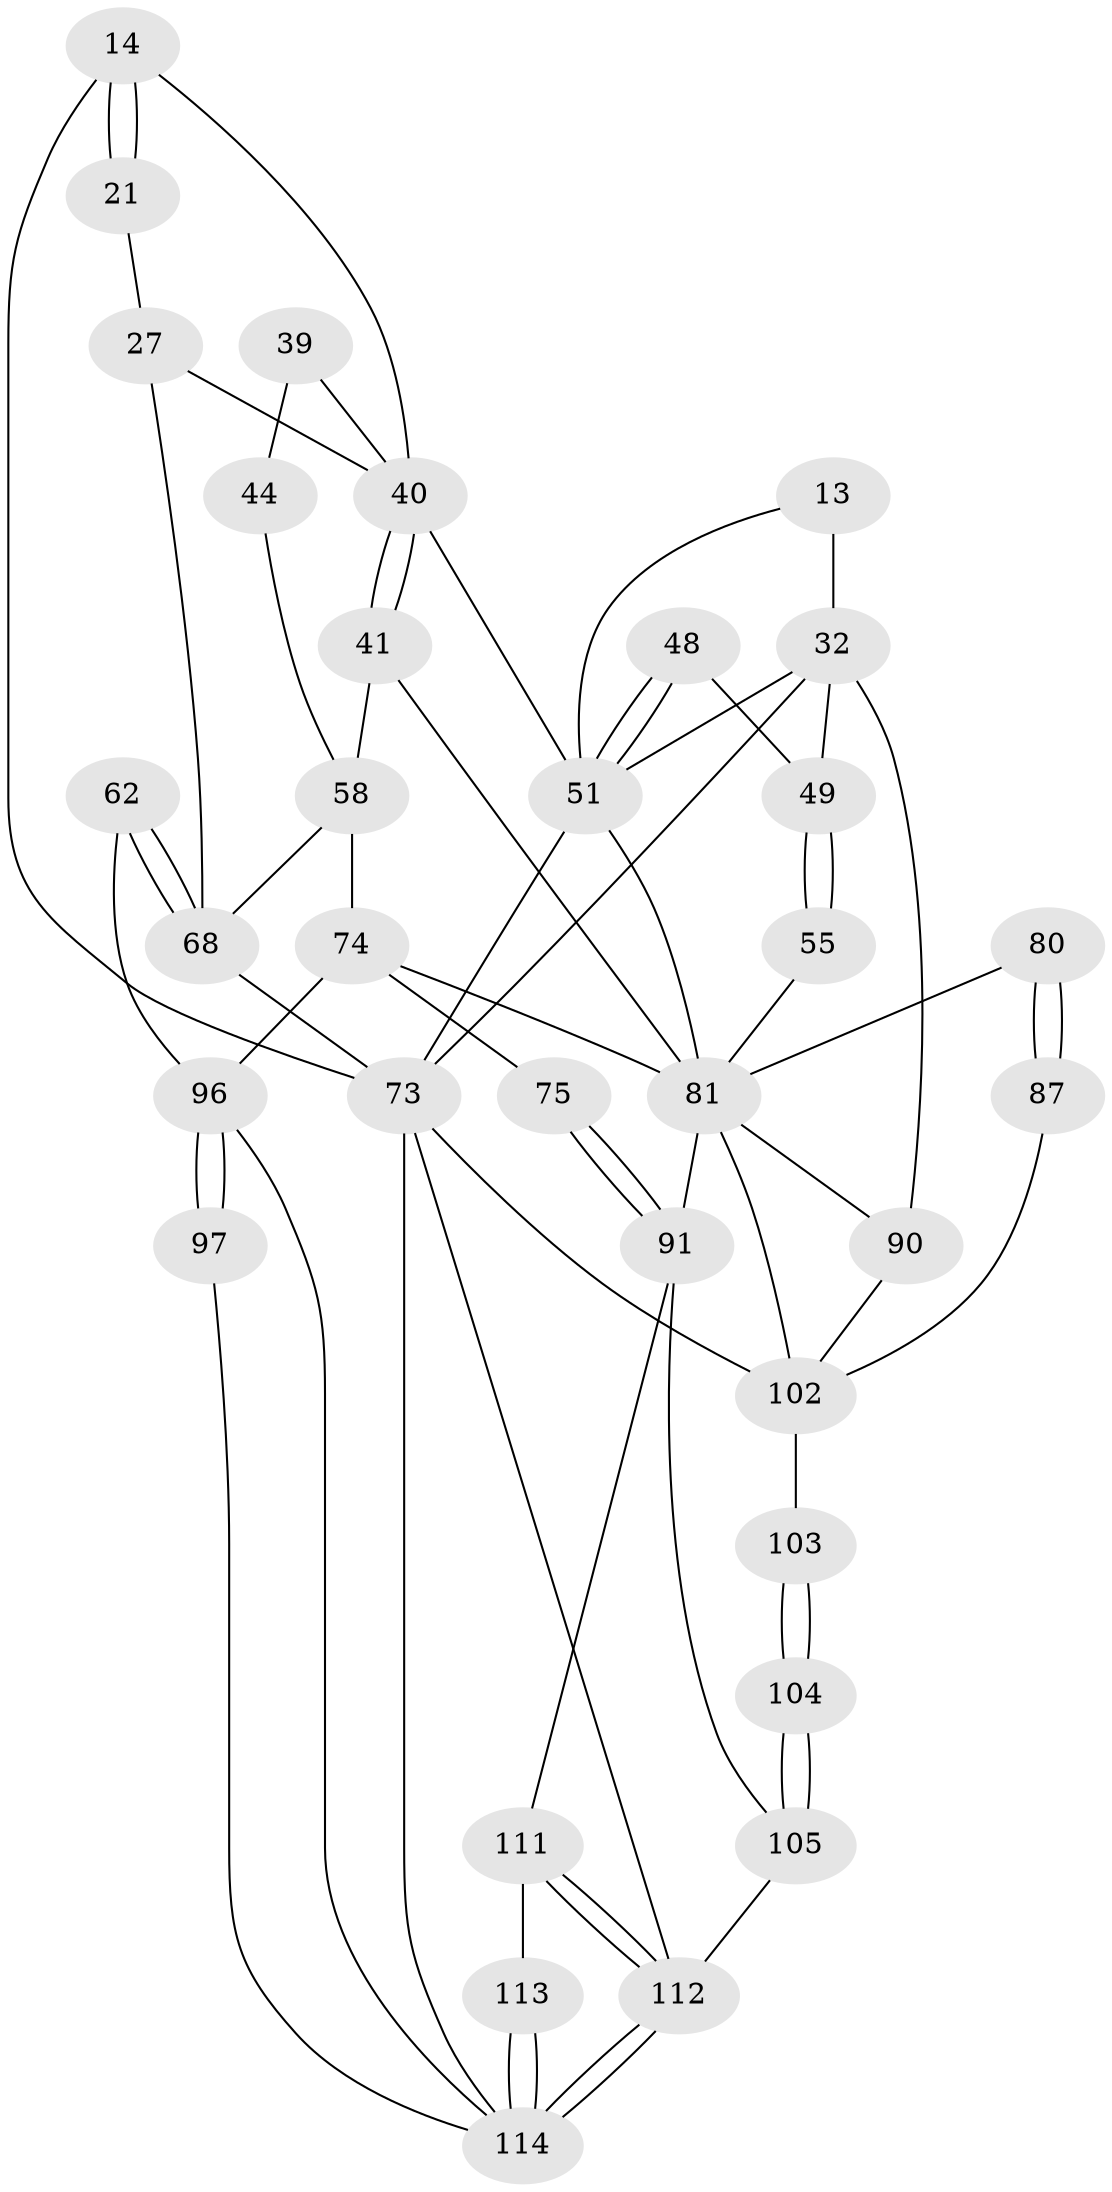 // original degree distribution, {3: 0.017543859649122806, 5: 0.543859649122807, 4: 0.22807017543859648, 6: 0.21052631578947367}
// Generated by graph-tools (version 1.1) at 2025/05/03/04/25 22:05:58]
// undirected, 34 vertices, 70 edges
graph export_dot {
graph [start="1"]
  node [color=gray90,style=filled];
  13 [pos="+0.4027885734015579+0.12560684058553623"];
  14 [pos="+0.7638821697819156+0.01867904401795953",super="+10"];
  21 [pos="+1+0.00894528693626454"];
  27 [pos="+1+0.22187610521761314"];
  32 [pos="+0+0.4000375683555592",super="+31+19+18+20"];
  39 [pos="+0.8399629425461631+0.35088112454356646",super="+38"];
  40 [pos="+0.8382344095736112+0.3503605423637822",super="+34"];
  41 [pos="+0.7179829701328634+0.44162607320145564",super="+35"];
  44 [pos="+0.8927143683209883+0.4581009725037528",super="+42"];
  48 [pos="+0.35669666528368504+0.3534350457451448",super="+33+28"];
  49 [pos="+0.2966997363606746+0.39041436070382923",super="+29+30"];
  51 [pos="+0.33967973714222705+0.5323535353627195",super="+50+37+25+23"];
  55 [pos="+0.23633855249829913+0.4908451239824335"];
  58 [pos="+0.7236804598294668+0.4481777611519669",super="+43+47"];
  62 [pos="+0.9102118203982076+0.6042451979023689"];
  68 [pos="+1+0.7024395072884086",super="+45+46"];
  73 [pos="+0+1",super="+11+67+8"];
  74 [pos="+0.6975552882252776+0.6740314554418377",super="+64+69"];
  75 [pos="+0.6759891327191416+0.6736960414627285"];
  80 [pos="+0.20590441108651042+0.6344878760616135",super="+79"];
  81 [pos="+0.1907348148840788+0.6292351111595305",super="+65+54+78+70"];
  87 [pos="+0.2503549469952681+0.6933354942028067"];
  90 [pos="+0.0694697861959083+0.6689281456915382",super="+71+66"];
  91 [pos="+0.5584199849899485+0.7161078280556692",super="+76+82"];
  96 [pos="+0.876364775147235+1",super="+92+93"];
  97 [pos="+0.695760629071884+0.7789203984955573"];
  102 [pos="+0.08079389476063145+0.797116833255417",super="+72+89+88"];
  103 [pos="+0.13538647943941895+0.832769795497337",super="+85"];
  104 [pos="+0.1674758001508836+0.8631834661265586",super="+84"];
  105 [pos="+0.2160353710164403+1",super="+83"];
  111 [pos="+0.3934606489842388+1",super="+109+101"];
  112 [pos="+0.29564745606483084+1",super="+106"];
  113 [pos="+0.516766875642489+0.9518032831998795",super="+108+107"];
  114 [pos="+0.8363887108680558+1",super="+110+98"];
  13 -- 51;
  13 -- 32 [weight=2];
  14 -- 21 [weight=2];
  14 -- 21;
  14 -- 73 [weight=3];
  14 -- 40;
  21 -- 27;
  27 -- 68;
  27 -- 40;
  32 -- 49;
  32 -- 73 [weight=3];
  32 -- 51 [weight=2];
  32 -- 90 [weight=2];
  39 -- 40 [weight=2];
  39 -- 44 [weight=2];
  40 -- 41 [weight=2];
  40 -- 41;
  40 -- 51;
  41 -- 58;
  41 -- 81;
  44 -- 58 [weight=2];
  48 -- 49 [weight=2];
  48 -- 51 [weight=3];
  48 -- 51;
  49 -- 55 [weight=2];
  49 -- 55;
  51 -- 73;
  51 -- 81 [weight=3];
  55 -- 81;
  58 -- 68;
  58 -- 74;
  62 -- 68 [weight=2];
  62 -- 68;
  62 -- 96;
  68 -- 73;
  73 -- 102;
  73 -- 114;
  73 -- 112;
  74 -- 75 [weight=2];
  74 -- 96 [weight=2];
  74 -- 81 [weight=2];
  75 -- 91;
  75 -- 91;
  80 -- 81 [weight=2];
  80 -- 87 [weight=2];
  80 -- 87;
  81 -- 90;
  81 -- 91 [weight=2];
  81 -- 102;
  87 -- 102;
  90 -- 102 [weight=2];
  91 -- 111 [weight=2];
  91 -- 105;
  96 -- 97 [weight=2];
  96 -- 97;
  96 -- 114;
  97 -- 114;
  102 -- 103 [weight=2];
  103 -- 104 [weight=2];
  103 -- 104;
  104 -- 105 [weight=2];
  104 -- 105;
  105 -- 112;
  111 -- 112;
  111 -- 112;
  111 -- 113 [weight=3];
  112 -- 114;
  112 -- 114;
  113 -- 114 [weight=3];
  113 -- 114;
}
